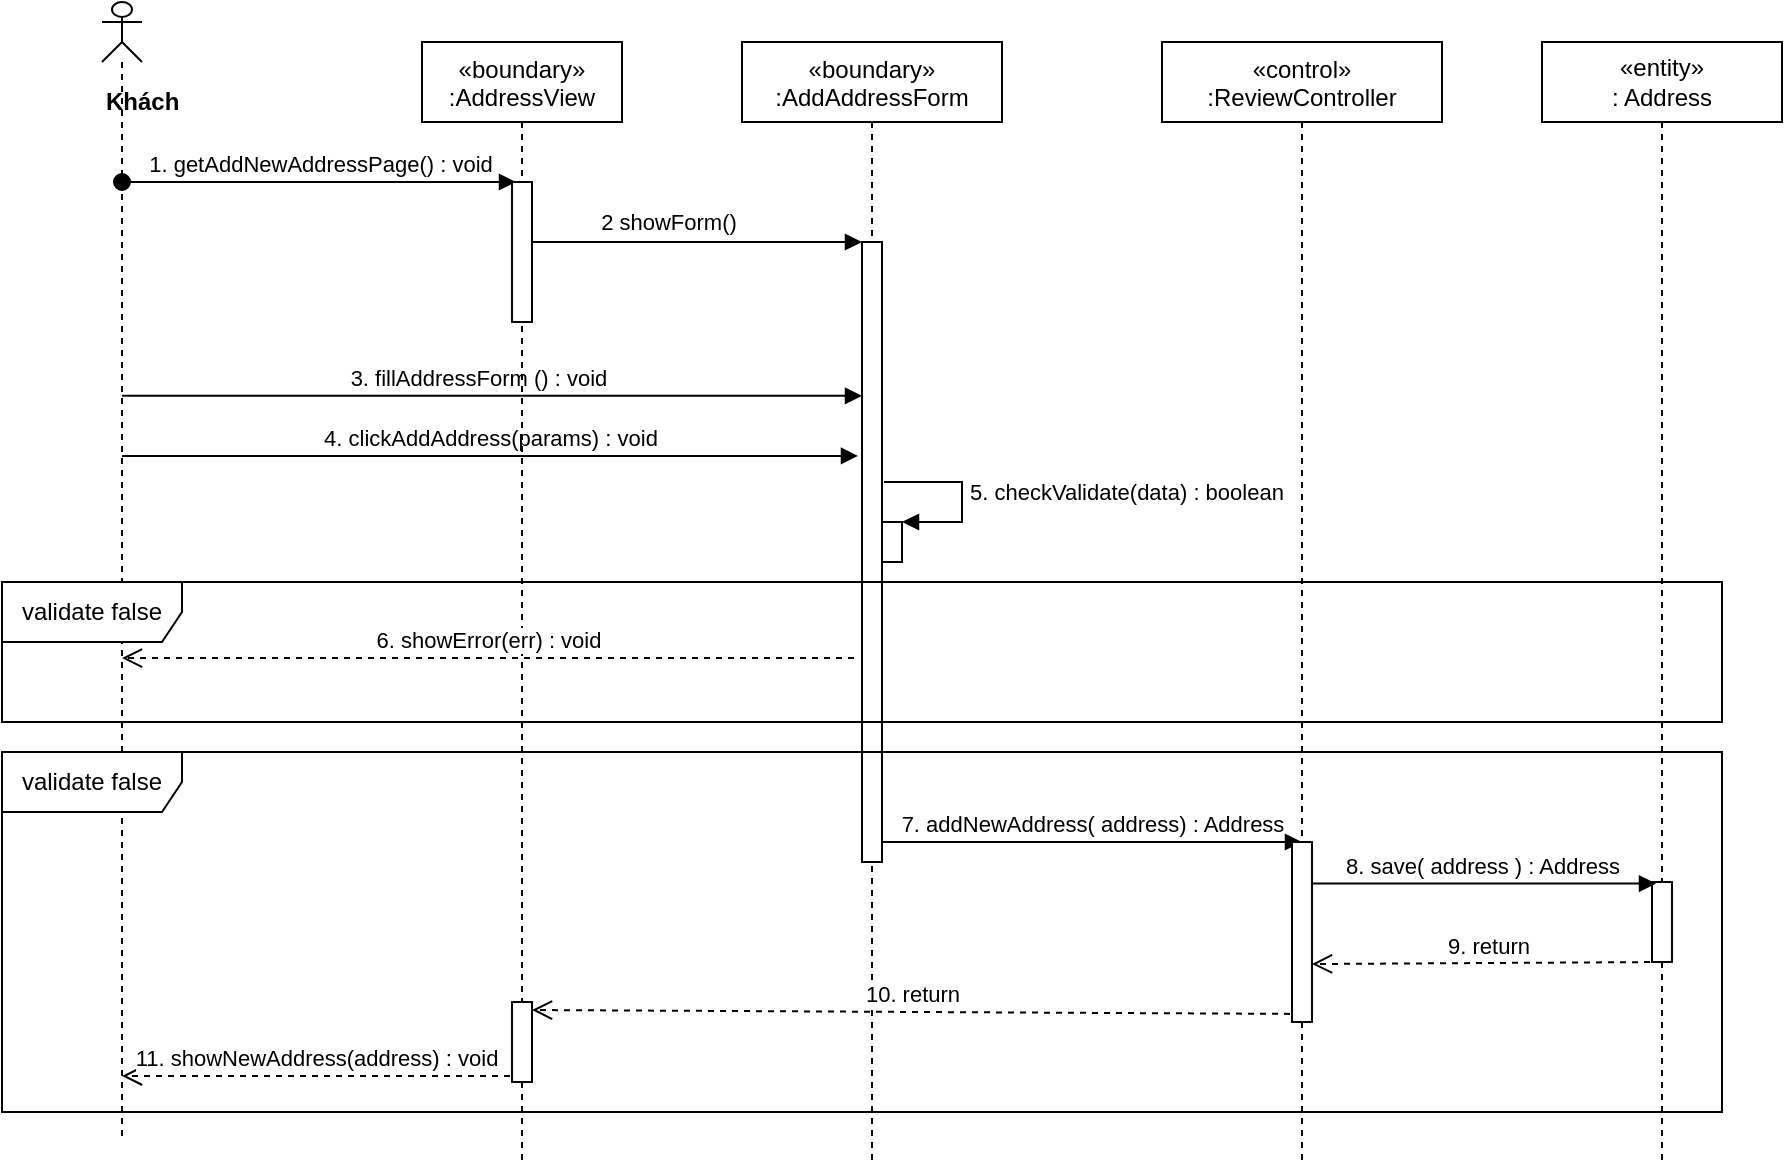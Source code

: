 <mxfile version="14.7.0" type="device"><diagram id="kgpKYQtTHZ0yAKxKKP6v" name="Page-1"><mxGraphModel dx="1958" dy="425" grid="1" gridSize="10" guides="1" tooltips="1" connect="1" arrows="1" fold="1" page="1" pageScale="1" pageWidth="850" pageHeight="1100" math="0" shadow="0"><root><mxCell id="0"/><mxCell id="1" parent="0"/><mxCell id="tn5aEhugTk_c0QyDxKy8-18" value="«boundary»&#10;:AddAddressForm" style="shape=umlLifeline;perimeter=lifelinePerimeter;container=1;collapsible=0;recursiveResize=0;rounded=0;shadow=0;strokeWidth=1;" parent="1" vertex="1"><mxGeometry x="330" y="80" width="130" height="560" as="geometry"/></mxCell><mxCell id="tn5aEhugTk_c0QyDxKy8-25" value="" style="html=1;points=[];perimeter=orthogonalPerimeter;" parent="tn5aEhugTk_c0QyDxKy8-18" vertex="1"><mxGeometry x="60" y="100" width="10" height="310" as="geometry"/></mxCell><mxCell id="tn5aEhugTk_c0QyDxKy8-26" value="«control»&#10;:ReviewController" style="shape=umlLifeline;perimeter=lifelinePerimeter;container=1;collapsible=0;recursiveResize=0;rounded=0;shadow=0;strokeWidth=1;size=40;" parent="1" vertex="1"><mxGeometry x="540" y="80" width="140" height="560" as="geometry"/></mxCell><mxCell id="tn5aEhugTk_c0QyDxKy8-30" value="&lt;div&gt;&lt;b&gt;Khách&lt;/b&gt;&lt;/div&gt;" style="shape=umlLifeline;participant=umlActor;perimeter=lifelinePerimeter;whiteSpace=wrap;html=1;container=1;collapsible=0;recursiveResize=0;verticalAlign=top;spacingTop=36;outlineConnect=0;align=left;size=30;" parent="1" vertex="1"><mxGeometry x="10" y="60" width="20" height="570" as="geometry"/></mxCell><mxCell id="tn5aEhugTk_c0QyDxKy8-35" value="1. getAddNewAddressPage() : void" style="html=1;verticalAlign=bottom;startArrow=oval;startFill=1;endArrow=block;startSize=8;entryX=0.2;entryY=0;entryDx=0;entryDy=0;entryPerimeter=0;" parent="1" source="tn5aEhugTk_c0QyDxKy8-30" target="tK0a4CMOvlRKk89sOI0B-2" edge="1"><mxGeometry width="60" relative="1" as="geometry"><mxPoint x="390" y="220" as="sourcePoint"/><mxPoint x="450" y="220" as="targetPoint"/></mxGeometry></mxCell><mxCell id="tn5aEhugTk_c0QyDxKy8-36" value="3. fillAddressForm () : void" style="html=1;verticalAlign=bottom;endArrow=block;entryX=0;entryY=0.248;entryDx=0;entryDy=0;entryPerimeter=0;" parent="1" source="tn5aEhugTk_c0QyDxKy8-30" target="tn5aEhugTk_c0QyDxKy8-25" edge="1"><mxGeometry x="-0.037" width="80" relative="1" as="geometry"><mxPoint x="380" y="220" as="sourcePoint"/><mxPoint x="310" y="211" as="targetPoint"/><mxPoint as="offset"/></mxGeometry></mxCell><mxCell id="tn5aEhugTk_c0QyDxKy8-37" value="4. clickAddAddress(params) : void" style="html=1;verticalAlign=bottom;endArrow=block;entryX=-0.2;entryY=0.345;entryDx=0;entryDy=0;entryPerimeter=0;" parent="1" source="tn5aEhugTk_c0QyDxKy8-30" target="tn5aEhugTk_c0QyDxKy8-25" edge="1"><mxGeometry width="80" relative="1" as="geometry"><mxPoint x="380" y="320" as="sourcePoint"/><mxPoint x="320" y="243" as="targetPoint"/></mxGeometry></mxCell><mxCell id="tn5aEhugTk_c0QyDxKy8-38" value="7. addNewAddress( address) : Address" style="html=1;verticalAlign=bottom;endArrow=block;entryX=0.5;entryY=0;entryDx=0;entryDy=0;entryPerimeter=0;" parent="1" source="tn5aEhugTk_c0QyDxKy8-25" target="tn5aEhugTk_c0QyDxKy8-27" edge="1"><mxGeometry width="80" relative="1" as="geometry"><mxPoint x="350" y="360" as="sourcePoint"/><mxPoint x="460" y="320" as="targetPoint"/></mxGeometry></mxCell><mxCell id="tn5aEhugTk_c0QyDxKy8-39" value="&lt;span&gt;«entity»&lt;br&gt;&lt;/span&gt;: Address" style="shape=umlLifeline;perimeter=lifelinePerimeter;whiteSpace=wrap;html=1;container=1;collapsible=0;recursiveResize=0;outlineConnect=0;" parent="1" vertex="1"><mxGeometry x="730" y="80" width="120" height="560" as="geometry"/></mxCell><mxCell id="tn5aEhugTk_c0QyDxKy8-40" value="" style="points=[];perimeter=orthogonalPerimeter;rounded=0;shadow=0;strokeWidth=1;" parent="tn5aEhugTk_c0QyDxKy8-39" vertex="1"><mxGeometry x="55" y="420" width="10" height="40" as="geometry"/></mxCell><mxCell id="tn5aEhugTk_c0QyDxKy8-43" value="8. save( address ) : Address" style="html=1;verticalAlign=bottom;endArrow=block;exitX=0.9;exitY=0.231;exitDx=0;exitDy=0;exitPerimeter=0;entryX=0.2;entryY=0.02;entryDx=0;entryDy=0;entryPerimeter=0;" parent="1" source="tn5aEhugTk_c0QyDxKy8-27" target="tn5aEhugTk_c0QyDxKy8-40" edge="1"><mxGeometry width="80" relative="1" as="geometry"><mxPoint x="590" y="400" as="sourcePoint"/><mxPoint x="750" y="500" as="targetPoint"/></mxGeometry></mxCell><mxCell id="tn5aEhugTk_c0QyDxKy8-44" value="9. return" style="html=1;verticalAlign=bottom;endArrow=open;dashed=1;endSize=8;entryX=1;entryY=0.678;entryDx=0;entryDy=0;entryPerimeter=0;" parent="1" target="tn5aEhugTk_c0QyDxKy8-27" edge="1"><mxGeometry relative="1" as="geometry"><mxPoint x="790" y="540" as="sourcePoint"/><mxPoint x="640" y="540" as="targetPoint"/></mxGeometry></mxCell><mxCell id="tK0a4CMOvlRKk89sOI0B-1" value="«boundary»&#10;:AddressView" style="shape=umlLifeline;perimeter=lifelinePerimeter;container=1;collapsible=0;recursiveResize=0;rounded=0;shadow=0;strokeWidth=1;" parent="1" vertex="1"><mxGeometry x="170" y="80" width="100" height="560" as="geometry"/></mxCell><mxCell id="tK0a4CMOvlRKk89sOI0B-2" value="" style="points=[];perimeter=orthogonalPerimeter;rounded=0;shadow=0;strokeWidth=1;" parent="tK0a4CMOvlRKk89sOI0B-1" vertex="1"><mxGeometry x="45" y="70" width="10" height="70" as="geometry"/></mxCell><mxCell id="tK0a4CMOvlRKk89sOI0B-10" value=".&amp;nbsp;" style="html=1;verticalAlign=bottom;endArrow=block;entryX=0;entryY=0;entryDx=0;entryDy=0;entryPerimeter=0;exitX=1;exitY=0.429;exitDx=0;exitDy=0;exitPerimeter=0;" parent="1" source="tK0a4CMOvlRKk89sOI0B-2" target="tn5aEhugTk_c0QyDxKy8-25" edge="1"><mxGeometry width="80" relative="1" as="geometry"><mxPoint x="220" y="180" as="sourcePoint"/><mxPoint x="327" y="183.2" as="targetPoint"/></mxGeometry></mxCell><mxCell id="tK0a4CMOvlRKk89sOI0B-16" value="2 showForm()" style="edgeLabel;html=1;align=center;verticalAlign=middle;resizable=0;points=[];" parent="tK0a4CMOvlRKk89sOI0B-10" vertex="1" connectable="0"><mxGeometry x="-0.344" y="-2" relative="1" as="geometry"><mxPoint x="14" y="-12" as="offset"/></mxGeometry></mxCell><mxCell id="tK0a4CMOvlRKk89sOI0B-11" value="" style="html=1;points=[];perimeter=orthogonalPerimeter;" parent="1" vertex="1"><mxGeometry x="400" y="320" width="10" height="20" as="geometry"/></mxCell><mxCell id="tK0a4CMOvlRKk89sOI0B-12" value="5. checkValidate(data) : boolean" style="edgeStyle=orthogonalEdgeStyle;html=1;align=left;spacingLeft=2;endArrow=block;rounded=0;entryX=1;entryY=0;exitX=1.1;exitY=0.387;exitDx=0;exitDy=0;exitPerimeter=0;" parent="1" source="tn5aEhugTk_c0QyDxKy8-25" target="tK0a4CMOvlRKk89sOI0B-11" edge="1"><mxGeometry relative="1" as="geometry"><mxPoint x="405" y="300" as="sourcePoint"/><Array as="points"><mxPoint x="440" y="300"/><mxPoint x="440" y="320"/></Array></mxGeometry></mxCell><mxCell id="tK0a4CMOvlRKk89sOI0B-13" value="6. showError(err) : void" style="html=1;verticalAlign=bottom;endArrow=open;dashed=1;endSize=8;exitX=-0.4;exitY=0.671;exitDx=0;exitDy=0;exitPerimeter=0;" parent="1" target="tn5aEhugTk_c0QyDxKy8-30" edge="1" source="tn5aEhugTk_c0QyDxKy8-25"><mxGeometry relative="1" as="geometry"><mxPoint x="337" y="390" as="sourcePoint"/><mxPoint x="380" y="330" as="targetPoint"/></mxGeometry></mxCell><mxCell id="tK0a4CMOvlRKk89sOI0B-14" value="validate false" style="shape=umlFrame;whiteSpace=wrap;html=1;width=90;height=30;" parent="1" vertex="1"><mxGeometry x="-40" y="350" width="860" height="70" as="geometry"/></mxCell><mxCell id="tK0a4CMOvlRKk89sOI0B-15" value="10. return" style="html=1;verticalAlign=bottom;endArrow=open;dashed=1;endSize=8;exitX=-0.1;exitY=0.955;exitDx=0;exitDy=0;exitPerimeter=0;entryX=1;entryY=0.1;entryDx=0;entryDy=0;entryPerimeter=0;" parent="1" source="tn5aEhugTk_c0QyDxKy8-27" target="tK0a4CMOvlRKk89sOI0B-17" edge="1"><mxGeometry relative="1" as="geometry"><mxPoint x="460" y="430" as="sourcePoint"/><mxPoint x="380" y="430" as="targetPoint"/></mxGeometry></mxCell><mxCell id="tn5aEhugTk_c0QyDxKy8-27" value="" style="points=[];perimeter=orthogonalPerimeter;rounded=0;shadow=0;strokeWidth=1;" parent="1" vertex="1"><mxGeometry x="605" y="480" width="10" height="90" as="geometry"/></mxCell><mxCell id="tK0a4CMOvlRKk89sOI0B-17" value="" style="html=1;points=[];perimeter=orthogonalPerimeter;" parent="1" vertex="1"><mxGeometry x="215" y="560" width="10" height="40" as="geometry"/></mxCell><mxCell id="tK0a4CMOvlRKk89sOI0B-19" value="11. showNewAddress(address) : void" style="html=1;verticalAlign=bottom;endArrow=open;dashed=1;endSize=8;exitX=-0.1;exitY=0.925;exitDx=0;exitDy=0;exitPerimeter=0;" parent="1" source="tK0a4CMOvlRKk89sOI0B-17" target="tn5aEhugTk_c0QyDxKy8-30" edge="1"><mxGeometry relative="1" as="geometry"><mxPoint x="460" y="530" as="sourcePoint"/><mxPoint x="380" y="530" as="targetPoint"/></mxGeometry></mxCell><mxCell id="tK0a4CMOvlRKk89sOI0B-20" value="validate false" style="shape=umlFrame;whiteSpace=wrap;html=1;width=90;height=30;" parent="1" vertex="1"><mxGeometry x="-40" y="435" width="860" height="180" as="geometry"/></mxCell></root></mxGraphModel></diagram></mxfile>